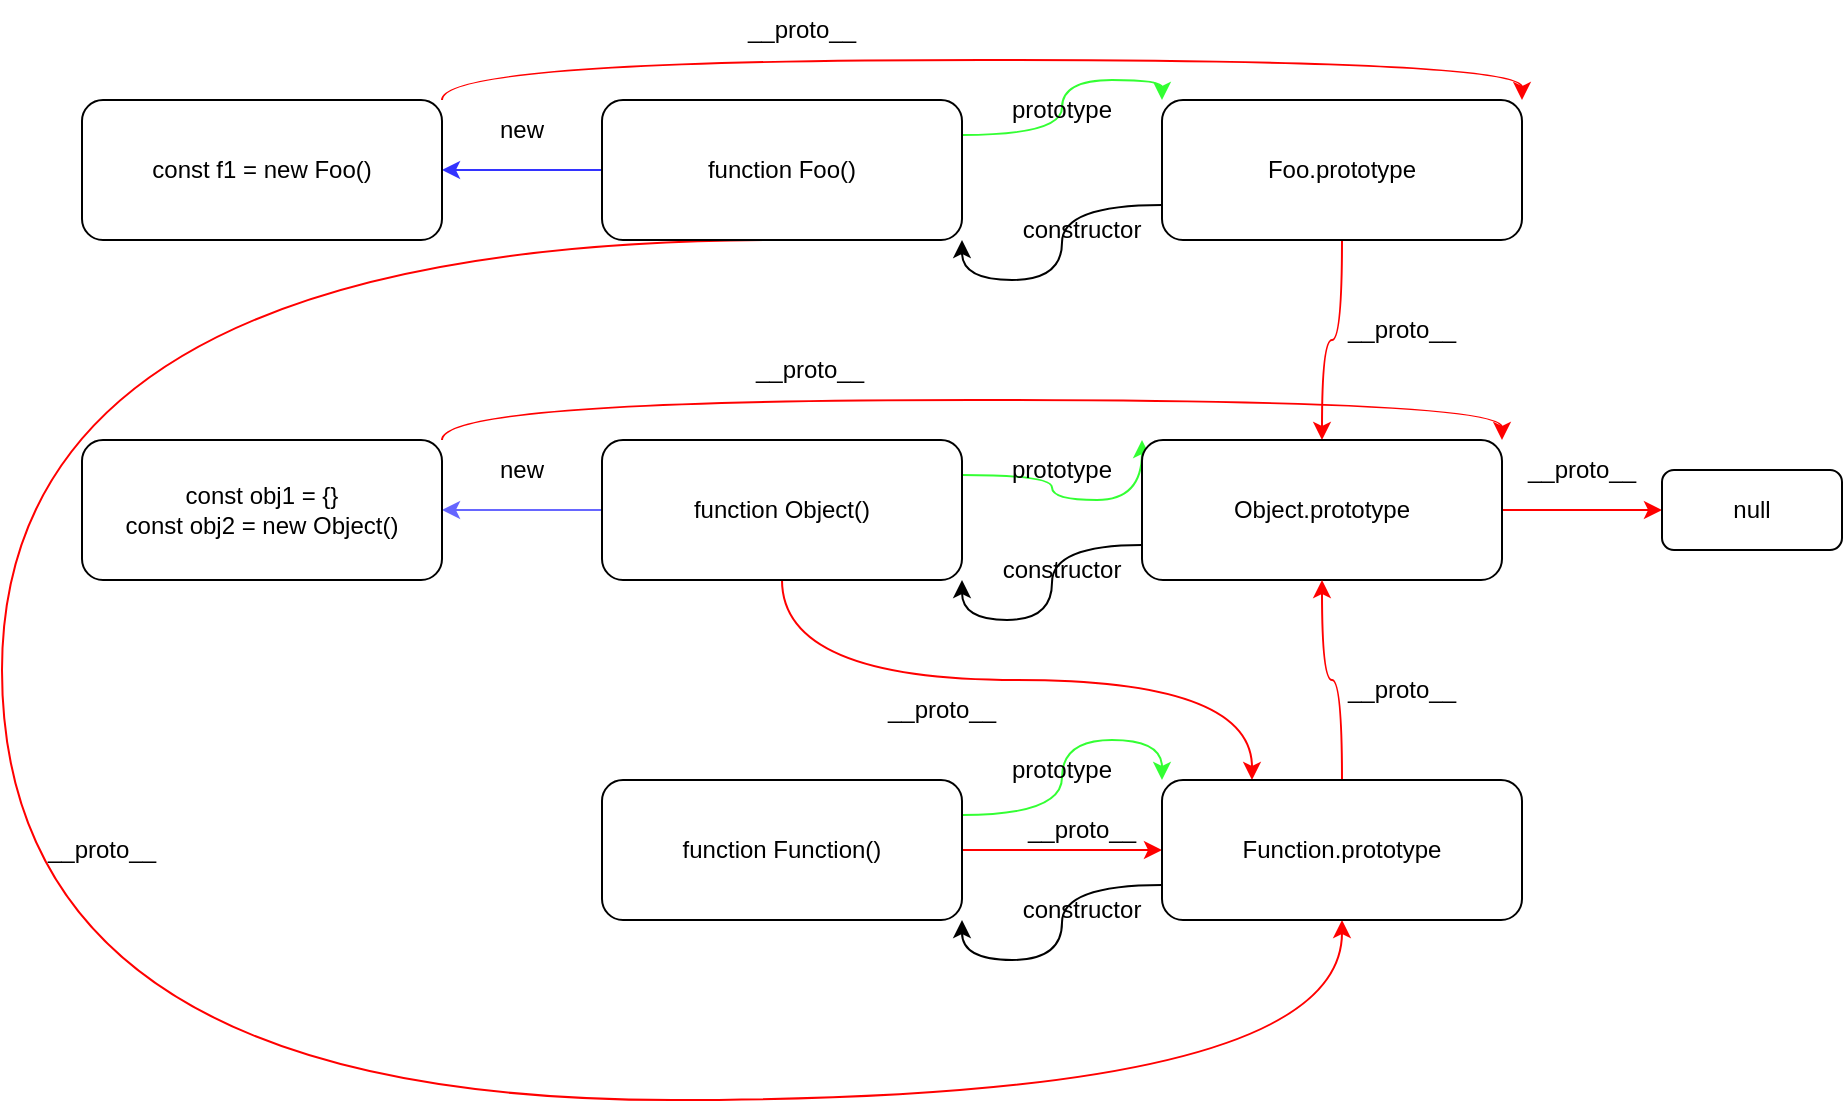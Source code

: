 <mxfile version="21.6.2" type="github">
  <diagram name="第 1 页" id="pdavQqkTVJzCqAAGwzQg">
    <mxGraphModel dx="1050" dy="2212" grid="1" gridSize="10" guides="1" tooltips="1" connect="1" arrows="1" fold="1" page="1" pageScale="1" pageWidth="1169" pageHeight="1654" math="0" shadow="0">
      <root>
        <mxCell id="0" />
        <mxCell id="1" parent="0" />
        <mxCell id="9V9LIfcQvDLbjdSlL_W9-10" style="edgeStyle=orthogonalEdgeStyle;curved=1;rounded=0;orthogonalLoop=1;jettySize=auto;html=1;exitX=1;exitY=0.25;exitDx=0;exitDy=0;entryX=0;entryY=0;entryDx=0;entryDy=0;strokeColor=#33FF33;" parent="1" source="9V9LIfcQvDLbjdSlL_W9-1" target="9V9LIfcQvDLbjdSlL_W9-2" edge="1">
          <mxGeometry relative="1" as="geometry">
            <Array as="points">
              <mxPoint x="540" y="58" />
              <mxPoint x="540" y="30" />
              <mxPoint x="590" y="30" />
            </Array>
          </mxGeometry>
        </mxCell>
        <mxCell id="9V9LIfcQvDLbjdSlL_W9-22" style="edgeStyle=orthogonalEdgeStyle;curved=1;rounded=0;orthogonalLoop=1;jettySize=auto;html=1;exitX=0;exitY=0.5;exitDx=0;exitDy=0;entryX=1;entryY=0.5;entryDx=0;entryDy=0;strokeColor=#3333FF;" parent="1" source="9V9LIfcQvDLbjdSlL_W9-1" target="9V9LIfcQvDLbjdSlL_W9-3" edge="1">
          <mxGeometry relative="1" as="geometry" />
        </mxCell>
        <mxCell id="9V9LIfcQvDLbjdSlL_W9-40" style="edgeStyle=orthogonalEdgeStyle;curved=1;rounded=0;orthogonalLoop=1;jettySize=auto;html=1;exitX=0.5;exitY=1;exitDx=0;exitDy=0;entryX=0.5;entryY=1;entryDx=0;entryDy=0;strokeColor=#FF0000;" parent="1" source="9V9LIfcQvDLbjdSlL_W9-1" target="9V9LIfcQvDLbjdSlL_W9-7" edge="1">
          <mxGeometry relative="1" as="geometry">
            <Array as="points">
              <mxPoint x="10" y="110" />
              <mxPoint x="10" y="540" />
              <mxPoint x="680" y="540" />
            </Array>
          </mxGeometry>
        </mxCell>
        <mxCell id="9V9LIfcQvDLbjdSlL_W9-1" value="function Foo()" style="rounded=1;whiteSpace=wrap;html=1;" parent="1" vertex="1">
          <mxGeometry x="310" y="40" width="180" height="70" as="geometry" />
        </mxCell>
        <mxCell id="9V9LIfcQvDLbjdSlL_W9-11" style="edgeStyle=orthogonalEdgeStyle;curved=1;rounded=0;orthogonalLoop=1;jettySize=auto;html=1;exitX=0;exitY=0.75;exitDx=0;exitDy=0;entryX=1;entryY=1;entryDx=0;entryDy=0;" parent="1" source="9V9LIfcQvDLbjdSlL_W9-2" target="9V9LIfcQvDLbjdSlL_W9-1" edge="1">
          <mxGeometry relative="1" as="geometry" />
        </mxCell>
        <mxCell id="9V9LIfcQvDLbjdSlL_W9-31" style="edgeStyle=orthogonalEdgeStyle;curved=1;rounded=0;orthogonalLoop=1;jettySize=auto;html=1;exitX=0.5;exitY=1;exitDx=0;exitDy=0;entryX=0.5;entryY=0;entryDx=0;entryDy=0;strokeColor=#FF0000;" parent="1" source="9V9LIfcQvDLbjdSlL_W9-2" target="9V9LIfcQvDLbjdSlL_W9-5" edge="1">
          <mxGeometry relative="1" as="geometry" />
        </mxCell>
        <mxCell id="9V9LIfcQvDLbjdSlL_W9-2" value="Foo.prototype" style="rounded=1;whiteSpace=wrap;html=1;" parent="1" vertex="1">
          <mxGeometry x="590" y="40" width="180" height="70" as="geometry" />
        </mxCell>
        <mxCell id="9V9LIfcQvDLbjdSlL_W9-27" style="edgeStyle=orthogonalEdgeStyle;curved=1;rounded=0;orthogonalLoop=1;jettySize=auto;html=1;exitX=1;exitY=0;exitDx=0;exitDy=0;entryX=1;entryY=0;entryDx=0;entryDy=0;strokeColor=#FF0000;" parent="1" source="9V9LIfcQvDLbjdSlL_W9-3" target="9V9LIfcQvDLbjdSlL_W9-2" edge="1">
          <mxGeometry relative="1" as="geometry" />
        </mxCell>
        <mxCell id="9V9LIfcQvDLbjdSlL_W9-3" value="const f1 = new Foo()" style="rounded=1;whiteSpace=wrap;html=1;" parent="1" vertex="1">
          <mxGeometry x="50" y="40" width="180" height="70" as="geometry" />
        </mxCell>
        <mxCell id="9V9LIfcQvDLbjdSlL_W9-13" style="edgeStyle=orthogonalEdgeStyle;curved=1;rounded=0;orthogonalLoop=1;jettySize=auto;html=1;exitX=1;exitY=0.25;exitDx=0;exitDy=0;entryX=0;entryY=0;entryDx=0;entryDy=0;strokeColor=#33FF33;" parent="1" source="9V9LIfcQvDLbjdSlL_W9-4" target="9V9LIfcQvDLbjdSlL_W9-5" edge="1">
          <mxGeometry relative="1" as="geometry">
            <Array as="points">
              <mxPoint x="535" y="228" />
              <mxPoint x="535" y="240" />
              <mxPoint x="580" y="240" />
            </Array>
          </mxGeometry>
        </mxCell>
        <mxCell id="9V9LIfcQvDLbjdSlL_W9-25" style="edgeStyle=orthogonalEdgeStyle;curved=1;rounded=0;orthogonalLoop=1;jettySize=auto;html=1;exitX=0;exitY=0.5;exitDx=0;exitDy=0;strokeColor=#6666FF;" parent="1" source="9V9LIfcQvDLbjdSlL_W9-4" target="9V9LIfcQvDLbjdSlL_W9-8" edge="1">
          <mxGeometry relative="1" as="geometry" />
        </mxCell>
        <mxCell id="9V9LIfcQvDLbjdSlL_W9-38" style="edgeStyle=orthogonalEdgeStyle;curved=1;rounded=0;orthogonalLoop=1;jettySize=auto;html=1;exitX=0.5;exitY=1;exitDx=0;exitDy=0;entryX=0.25;entryY=0;entryDx=0;entryDy=0;strokeColor=#FF0000;" parent="1" source="9V9LIfcQvDLbjdSlL_W9-4" target="9V9LIfcQvDLbjdSlL_W9-7" edge="1">
          <mxGeometry relative="1" as="geometry" />
        </mxCell>
        <mxCell id="9V9LIfcQvDLbjdSlL_W9-4" value="function Object()" style="rounded=1;whiteSpace=wrap;html=1;" parent="1" vertex="1">
          <mxGeometry x="310" y="210" width="180" height="70" as="geometry" />
        </mxCell>
        <mxCell id="9V9LIfcQvDLbjdSlL_W9-14" style="edgeStyle=orthogonalEdgeStyle;curved=1;rounded=0;orthogonalLoop=1;jettySize=auto;html=1;exitX=0;exitY=0.75;exitDx=0;exitDy=0;entryX=1;entryY=1;entryDx=0;entryDy=0;" parent="1" source="9V9LIfcQvDLbjdSlL_W9-5" target="9V9LIfcQvDLbjdSlL_W9-4" edge="1">
          <mxGeometry relative="1" as="geometry" />
        </mxCell>
        <mxCell id="9V9LIfcQvDLbjdSlL_W9-36" style="edgeStyle=orthogonalEdgeStyle;curved=1;rounded=0;orthogonalLoop=1;jettySize=auto;html=1;exitX=1;exitY=0.5;exitDx=0;exitDy=0;entryX=0;entryY=0.5;entryDx=0;entryDy=0;strokeColor=#FF0000;" parent="1" source="9V9LIfcQvDLbjdSlL_W9-5" target="9V9LIfcQvDLbjdSlL_W9-35" edge="1">
          <mxGeometry relative="1" as="geometry" />
        </mxCell>
        <mxCell id="9V9LIfcQvDLbjdSlL_W9-5" value="Object.prototype" style="rounded=1;whiteSpace=wrap;html=1;" parent="1" vertex="1">
          <mxGeometry x="580" y="210" width="180" height="70" as="geometry" />
        </mxCell>
        <mxCell id="9V9LIfcQvDLbjdSlL_W9-18" style="edgeStyle=orthogonalEdgeStyle;curved=1;rounded=0;orthogonalLoop=1;jettySize=auto;html=1;exitX=1;exitY=0.25;exitDx=0;exitDy=0;entryX=0;entryY=0;entryDx=0;entryDy=0;strokeColor=#33FF33;" parent="1" source="9V9LIfcQvDLbjdSlL_W9-6" target="9V9LIfcQvDLbjdSlL_W9-7" edge="1">
          <mxGeometry relative="1" as="geometry" />
        </mxCell>
        <mxCell id="9V9LIfcQvDLbjdSlL_W9-42" style="edgeStyle=orthogonalEdgeStyle;curved=1;rounded=0;orthogonalLoop=1;jettySize=auto;html=1;exitX=1;exitY=0.5;exitDx=0;exitDy=0;entryX=0;entryY=0.5;entryDx=0;entryDy=0;strokeColor=#FF0000;" parent="1" source="9V9LIfcQvDLbjdSlL_W9-6" target="9V9LIfcQvDLbjdSlL_W9-7" edge="1">
          <mxGeometry relative="1" as="geometry" />
        </mxCell>
        <mxCell id="9V9LIfcQvDLbjdSlL_W9-6" value="function Function()" style="rounded=1;whiteSpace=wrap;html=1;" parent="1" vertex="1">
          <mxGeometry x="310" y="380" width="180" height="70" as="geometry" />
        </mxCell>
        <mxCell id="9V9LIfcQvDLbjdSlL_W9-19" style="edgeStyle=orthogonalEdgeStyle;curved=1;rounded=0;orthogonalLoop=1;jettySize=auto;html=1;exitX=0;exitY=0.75;exitDx=0;exitDy=0;entryX=1;entryY=1;entryDx=0;entryDy=0;" parent="1" source="9V9LIfcQvDLbjdSlL_W9-7" target="9V9LIfcQvDLbjdSlL_W9-6" edge="1">
          <mxGeometry relative="1" as="geometry" />
        </mxCell>
        <mxCell id="9V9LIfcQvDLbjdSlL_W9-32" style="edgeStyle=orthogonalEdgeStyle;curved=1;rounded=0;orthogonalLoop=1;jettySize=auto;html=1;exitX=0.5;exitY=0;exitDx=0;exitDy=0;entryX=0.5;entryY=1;entryDx=0;entryDy=0;strokeColor=#FF0000;" parent="1" source="9V9LIfcQvDLbjdSlL_W9-7" target="9V9LIfcQvDLbjdSlL_W9-5" edge="1">
          <mxGeometry relative="1" as="geometry" />
        </mxCell>
        <mxCell id="9V9LIfcQvDLbjdSlL_W9-7" value="Function.prototype" style="rounded=1;whiteSpace=wrap;html=1;" parent="1" vertex="1">
          <mxGeometry x="590" y="380" width="180" height="70" as="geometry" />
        </mxCell>
        <mxCell id="9V9LIfcQvDLbjdSlL_W9-29" style="edgeStyle=orthogonalEdgeStyle;curved=1;rounded=0;orthogonalLoop=1;jettySize=auto;html=1;exitX=1;exitY=0;exitDx=0;exitDy=0;entryX=1;entryY=0;entryDx=0;entryDy=0;strokeColor=#FF0000;" parent="1" source="9V9LIfcQvDLbjdSlL_W9-8" target="9V9LIfcQvDLbjdSlL_W9-5" edge="1">
          <mxGeometry relative="1" as="geometry" />
        </mxCell>
        <mxCell id="9V9LIfcQvDLbjdSlL_W9-8" value="const obj1 = {}&lt;br&gt;const obj2 = new Object()" style="rounded=1;whiteSpace=wrap;html=1;" parent="1" vertex="1">
          <mxGeometry x="50" y="210" width="180" height="70" as="geometry" />
        </mxCell>
        <mxCell id="9V9LIfcQvDLbjdSlL_W9-12" value="prototype" style="text;html=1;strokeColor=none;fillColor=none;align=center;verticalAlign=middle;whiteSpace=wrap;rounded=0;" parent="1" vertex="1">
          <mxGeometry x="510" y="30" width="60" height="30" as="geometry" />
        </mxCell>
        <mxCell id="9V9LIfcQvDLbjdSlL_W9-15" value="prototype" style="text;html=1;strokeColor=none;fillColor=none;align=center;verticalAlign=middle;whiteSpace=wrap;rounded=0;" parent="1" vertex="1">
          <mxGeometry x="510" y="210" width="60" height="30" as="geometry" />
        </mxCell>
        <mxCell id="9V9LIfcQvDLbjdSlL_W9-16" value="constructor" style="text;html=1;strokeColor=none;fillColor=none;align=center;verticalAlign=middle;whiteSpace=wrap;rounded=0;" parent="1" vertex="1">
          <mxGeometry x="520" y="90" width="60" height="30" as="geometry" />
        </mxCell>
        <mxCell id="9V9LIfcQvDLbjdSlL_W9-17" value="constructor" style="text;html=1;strokeColor=none;fillColor=none;align=center;verticalAlign=middle;whiteSpace=wrap;rounded=0;" parent="1" vertex="1">
          <mxGeometry x="510" y="260" width="60" height="30" as="geometry" />
        </mxCell>
        <mxCell id="9V9LIfcQvDLbjdSlL_W9-20" value="constructor" style="text;html=1;strokeColor=none;fillColor=none;align=center;verticalAlign=middle;whiteSpace=wrap;rounded=0;" parent="1" vertex="1">
          <mxGeometry x="520" y="430" width="60" height="30" as="geometry" />
        </mxCell>
        <mxCell id="9V9LIfcQvDLbjdSlL_W9-21" value="prototype" style="text;html=1;strokeColor=none;fillColor=none;align=center;verticalAlign=middle;whiteSpace=wrap;rounded=0;" parent="1" vertex="1">
          <mxGeometry x="510" y="360" width="60" height="30" as="geometry" />
        </mxCell>
        <mxCell id="9V9LIfcQvDLbjdSlL_W9-23" value="new" style="text;html=1;strokeColor=none;fillColor=none;align=center;verticalAlign=middle;whiteSpace=wrap;rounded=0;" parent="1" vertex="1">
          <mxGeometry x="240" y="40" width="60" height="30" as="geometry" />
        </mxCell>
        <mxCell id="9V9LIfcQvDLbjdSlL_W9-26" value="new" style="text;html=1;strokeColor=none;fillColor=none;align=center;verticalAlign=middle;whiteSpace=wrap;rounded=0;" parent="1" vertex="1">
          <mxGeometry x="240" y="210" width="60" height="30" as="geometry" />
        </mxCell>
        <mxCell id="9V9LIfcQvDLbjdSlL_W9-28" value="__proto__" style="text;html=1;strokeColor=none;fillColor=none;align=center;verticalAlign=middle;whiteSpace=wrap;rounded=0;" parent="1" vertex="1">
          <mxGeometry x="380" y="-10" width="60" height="30" as="geometry" />
        </mxCell>
        <mxCell id="9V9LIfcQvDLbjdSlL_W9-30" value="__proto__" style="text;html=1;strokeColor=none;fillColor=none;align=center;verticalAlign=middle;whiteSpace=wrap;rounded=0;" parent="1" vertex="1">
          <mxGeometry x="384" y="160" width="60" height="30" as="geometry" />
        </mxCell>
        <mxCell id="9V9LIfcQvDLbjdSlL_W9-33" value="__proto__" style="text;html=1;strokeColor=none;fillColor=none;align=center;verticalAlign=middle;whiteSpace=wrap;rounded=0;" parent="1" vertex="1">
          <mxGeometry x="680" y="140" width="60" height="30" as="geometry" />
        </mxCell>
        <mxCell id="9V9LIfcQvDLbjdSlL_W9-34" value="__proto__" style="text;html=1;strokeColor=none;fillColor=none;align=center;verticalAlign=middle;whiteSpace=wrap;rounded=0;" parent="1" vertex="1">
          <mxGeometry x="680" y="320" width="60" height="30" as="geometry" />
        </mxCell>
        <mxCell id="9V9LIfcQvDLbjdSlL_W9-35" value="null" style="rounded=1;whiteSpace=wrap;html=1;" parent="1" vertex="1">
          <mxGeometry x="840" y="225" width="90" height="40" as="geometry" />
        </mxCell>
        <mxCell id="9V9LIfcQvDLbjdSlL_W9-37" value="__proto__" style="text;html=1;strokeColor=none;fillColor=none;align=center;verticalAlign=middle;whiteSpace=wrap;rounded=0;" parent="1" vertex="1">
          <mxGeometry x="770" y="210" width="60" height="30" as="geometry" />
        </mxCell>
        <mxCell id="9V9LIfcQvDLbjdSlL_W9-39" value="__proto__" style="text;html=1;strokeColor=none;fillColor=none;align=center;verticalAlign=middle;whiteSpace=wrap;rounded=0;" parent="1" vertex="1">
          <mxGeometry x="450" y="330" width="60" height="30" as="geometry" />
        </mxCell>
        <mxCell id="9V9LIfcQvDLbjdSlL_W9-41" value="__proto__" style="text;html=1;strokeColor=none;fillColor=none;align=center;verticalAlign=middle;whiteSpace=wrap;rounded=0;" parent="1" vertex="1">
          <mxGeometry x="30" y="400" width="60" height="30" as="geometry" />
        </mxCell>
        <mxCell id="9V9LIfcQvDLbjdSlL_W9-43" value="__proto__" style="text;html=1;strokeColor=none;fillColor=none;align=center;verticalAlign=middle;whiteSpace=wrap;rounded=0;" parent="1" vertex="1">
          <mxGeometry x="520" y="390" width="60" height="30" as="geometry" />
        </mxCell>
      </root>
    </mxGraphModel>
  </diagram>
</mxfile>
